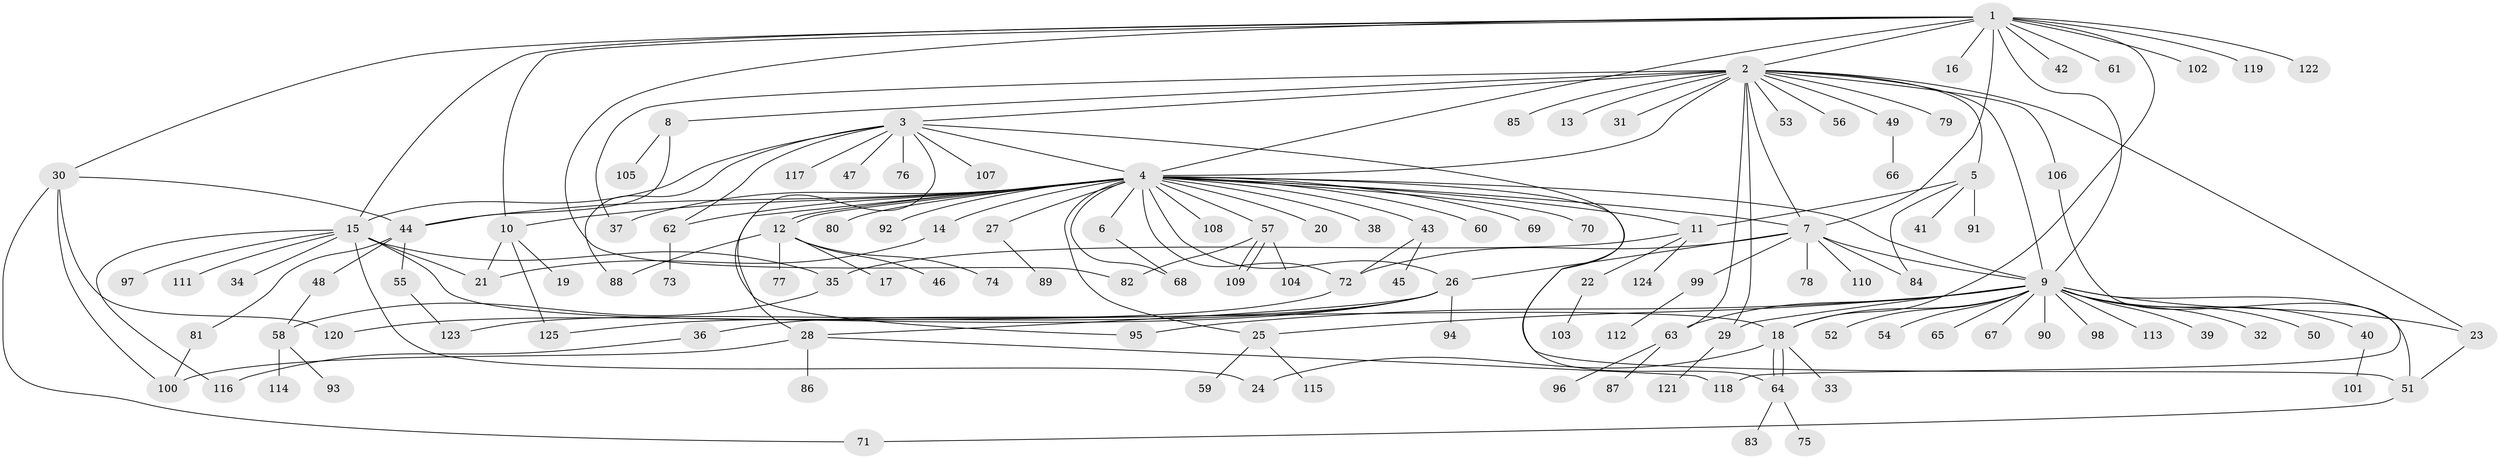 // coarse degree distribution, {9: 0.015873015873015872, 13: 0.015873015873015872, 10: 0.015873015873015872, 18: 0.015873015873015872, 4: 0.07936507936507936, 8: 0.031746031746031744, 2: 0.20634920634920634, 21: 0.015873015873015872, 5: 0.047619047619047616, 3: 0.09523809523809523, 6: 0.047619047619047616, 1: 0.4126984126984127}
// Generated by graph-tools (version 1.1) at 2025/50/03/04/25 22:50:12]
// undirected, 125 vertices, 172 edges
graph export_dot {
  node [color=gray90,style=filled];
  1;
  2;
  3;
  4;
  5;
  6;
  7;
  8;
  9;
  10;
  11;
  12;
  13;
  14;
  15;
  16;
  17;
  18;
  19;
  20;
  21;
  22;
  23;
  24;
  25;
  26;
  27;
  28;
  29;
  30;
  31;
  32;
  33;
  34;
  35;
  36;
  37;
  38;
  39;
  40;
  41;
  42;
  43;
  44;
  45;
  46;
  47;
  48;
  49;
  50;
  51;
  52;
  53;
  54;
  55;
  56;
  57;
  58;
  59;
  60;
  61;
  62;
  63;
  64;
  65;
  66;
  67;
  68;
  69;
  70;
  71;
  72;
  73;
  74;
  75;
  76;
  77;
  78;
  79;
  80;
  81;
  82;
  83;
  84;
  85;
  86;
  87;
  88;
  89;
  90;
  91;
  92;
  93;
  94;
  95;
  96;
  97;
  98;
  99;
  100;
  101;
  102;
  103;
  104;
  105;
  106;
  107;
  108;
  109;
  110;
  111;
  112;
  113;
  114;
  115;
  116;
  117;
  118;
  119;
  120;
  121;
  122;
  123;
  124;
  125;
  1 -- 2;
  1 -- 4;
  1 -- 7;
  1 -- 9;
  1 -- 10;
  1 -- 15;
  1 -- 16;
  1 -- 18;
  1 -- 30;
  1 -- 42;
  1 -- 61;
  1 -- 82;
  1 -- 102;
  1 -- 119;
  1 -- 122;
  2 -- 3;
  2 -- 4;
  2 -- 5;
  2 -- 7;
  2 -- 8;
  2 -- 9;
  2 -- 13;
  2 -- 23;
  2 -- 29;
  2 -- 31;
  2 -- 37;
  2 -- 49;
  2 -- 53;
  2 -- 56;
  2 -- 63;
  2 -- 79;
  2 -- 85;
  2 -- 106;
  3 -- 4;
  3 -- 15;
  3 -- 47;
  3 -- 62;
  3 -- 64;
  3 -- 76;
  3 -- 88;
  3 -- 95;
  3 -- 107;
  3 -- 117;
  4 -- 6;
  4 -- 7;
  4 -- 9;
  4 -- 10;
  4 -- 11;
  4 -- 12;
  4 -- 12;
  4 -- 14;
  4 -- 20;
  4 -- 25;
  4 -- 26;
  4 -- 27;
  4 -- 28;
  4 -- 37;
  4 -- 38;
  4 -- 43;
  4 -- 44;
  4 -- 51;
  4 -- 57;
  4 -- 60;
  4 -- 62;
  4 -- 68;
  4 -- 69;
  4 -- 70;
  4 -- 72;
  4 -- 80;
  4 -- 92;
  4 -- 108;
  5 -- 11;
  5 -- 41;
  5 -- 84;
  5 -- 91;
  6 -- 68;
  7 -- 9;
  7 -- 26;
  7 -- 72;
  7 -- 78;
  7 -- 84;
  7 -- 99;
  7 -- 110;
  8 -- 44;
  8 -- 105;
  9 -- 18;
  9 -- 23;
  9 -- 25;
  9 -- 29;
  9 -- 32;
  9 -- 39;
  9 -- 40;
  9 -- 50;
  9 -- 51;
  9 -- 52;
  9 -- 54;
  9 -- 63;
  9 -- 65;
  9 -- 67;
  9 -- 90;
  9 -- 95;
  9 -- 98;
  9 -- 113;
  10 -- 19;
  10 -- 21;
  10 -- 125;
  11 -- 22;
  11 -- 35;
  11 -- 124;
  12 -- 17;
  12 -- 46;
  12 -- 74;
  12 -- 77;
  12 -- 88;
  14 -- 21;
  15 -- 18;
  15 -- 21;
  15 -- 24;
  15 -- 34;
  15 -- 35;
  15 -- 97;
  15 -- 111;
  15 -- 116;
  18 -- 24;
  18 -- 33;
  18 -- 64;
  18 -- 64;
  22 -- 103;
  23 -- 51;
  25 -- 59;
  25 -- 115;
  26 -- 28;
  26 -- 36;
  26 -- 94;
  26 -- 120;
  26 -- 125;
  27 -- 89;
  28 -- 86;
  28 -- 100;
  28 -- 118;
  29 -- 121;
  30 -- 44;
  30 -- 71;
  30 -- 100;
  30 -- 120;
  35 -- 58;
  36 -- 116;
  40 -- 101;
  43 -- 45;
  43 -- 72;
  44 -- 48;
  44 -- 55;
  44 -- 81;
  48 -- 58;
  49 -- 66;
  51 -- 71;
  55 -- 123;
  57 -- 82;
  57 -- 104;
  57 -- 109;
  57 -- 109;
  58 -- 93;
  58 -- 114;
  62 -- 73;
  63 -- 87;
  63 -- 96;
  64 -- 75;
  64 -- 83;
  72 -- 123;
  81 -- 100;
  99 -- 112;
  106 -- 118;
}
